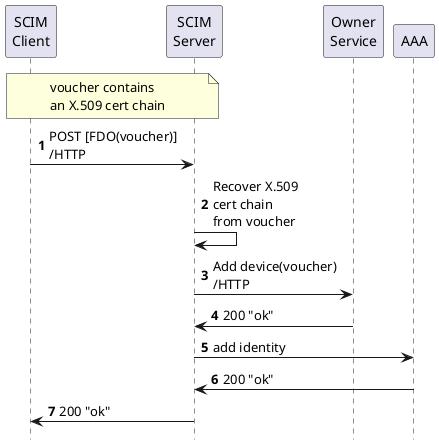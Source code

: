 @startuml
participant scimc as "SCIM\nClient"
participant scims as "SCIM\nServer"
participant owner as "Owner\nService"
participant aaa as "AAA"

autonumber

note over scimc,scims
voucher contains
an X.509 cert chain
end note
scimc->scims: POST [FDO(voucher)]\n/HTTP
scims->scims: Recover X.509\ncert chain\nfrom voucher
scims->owner: Add device(voucher)\n/HTTP
owner->scims: 200 "ok"
scims->aaa: add identity
aaa->scims: 200 "ok"
scims->scimc: 200 "ok"

hide footbox

@enduml
